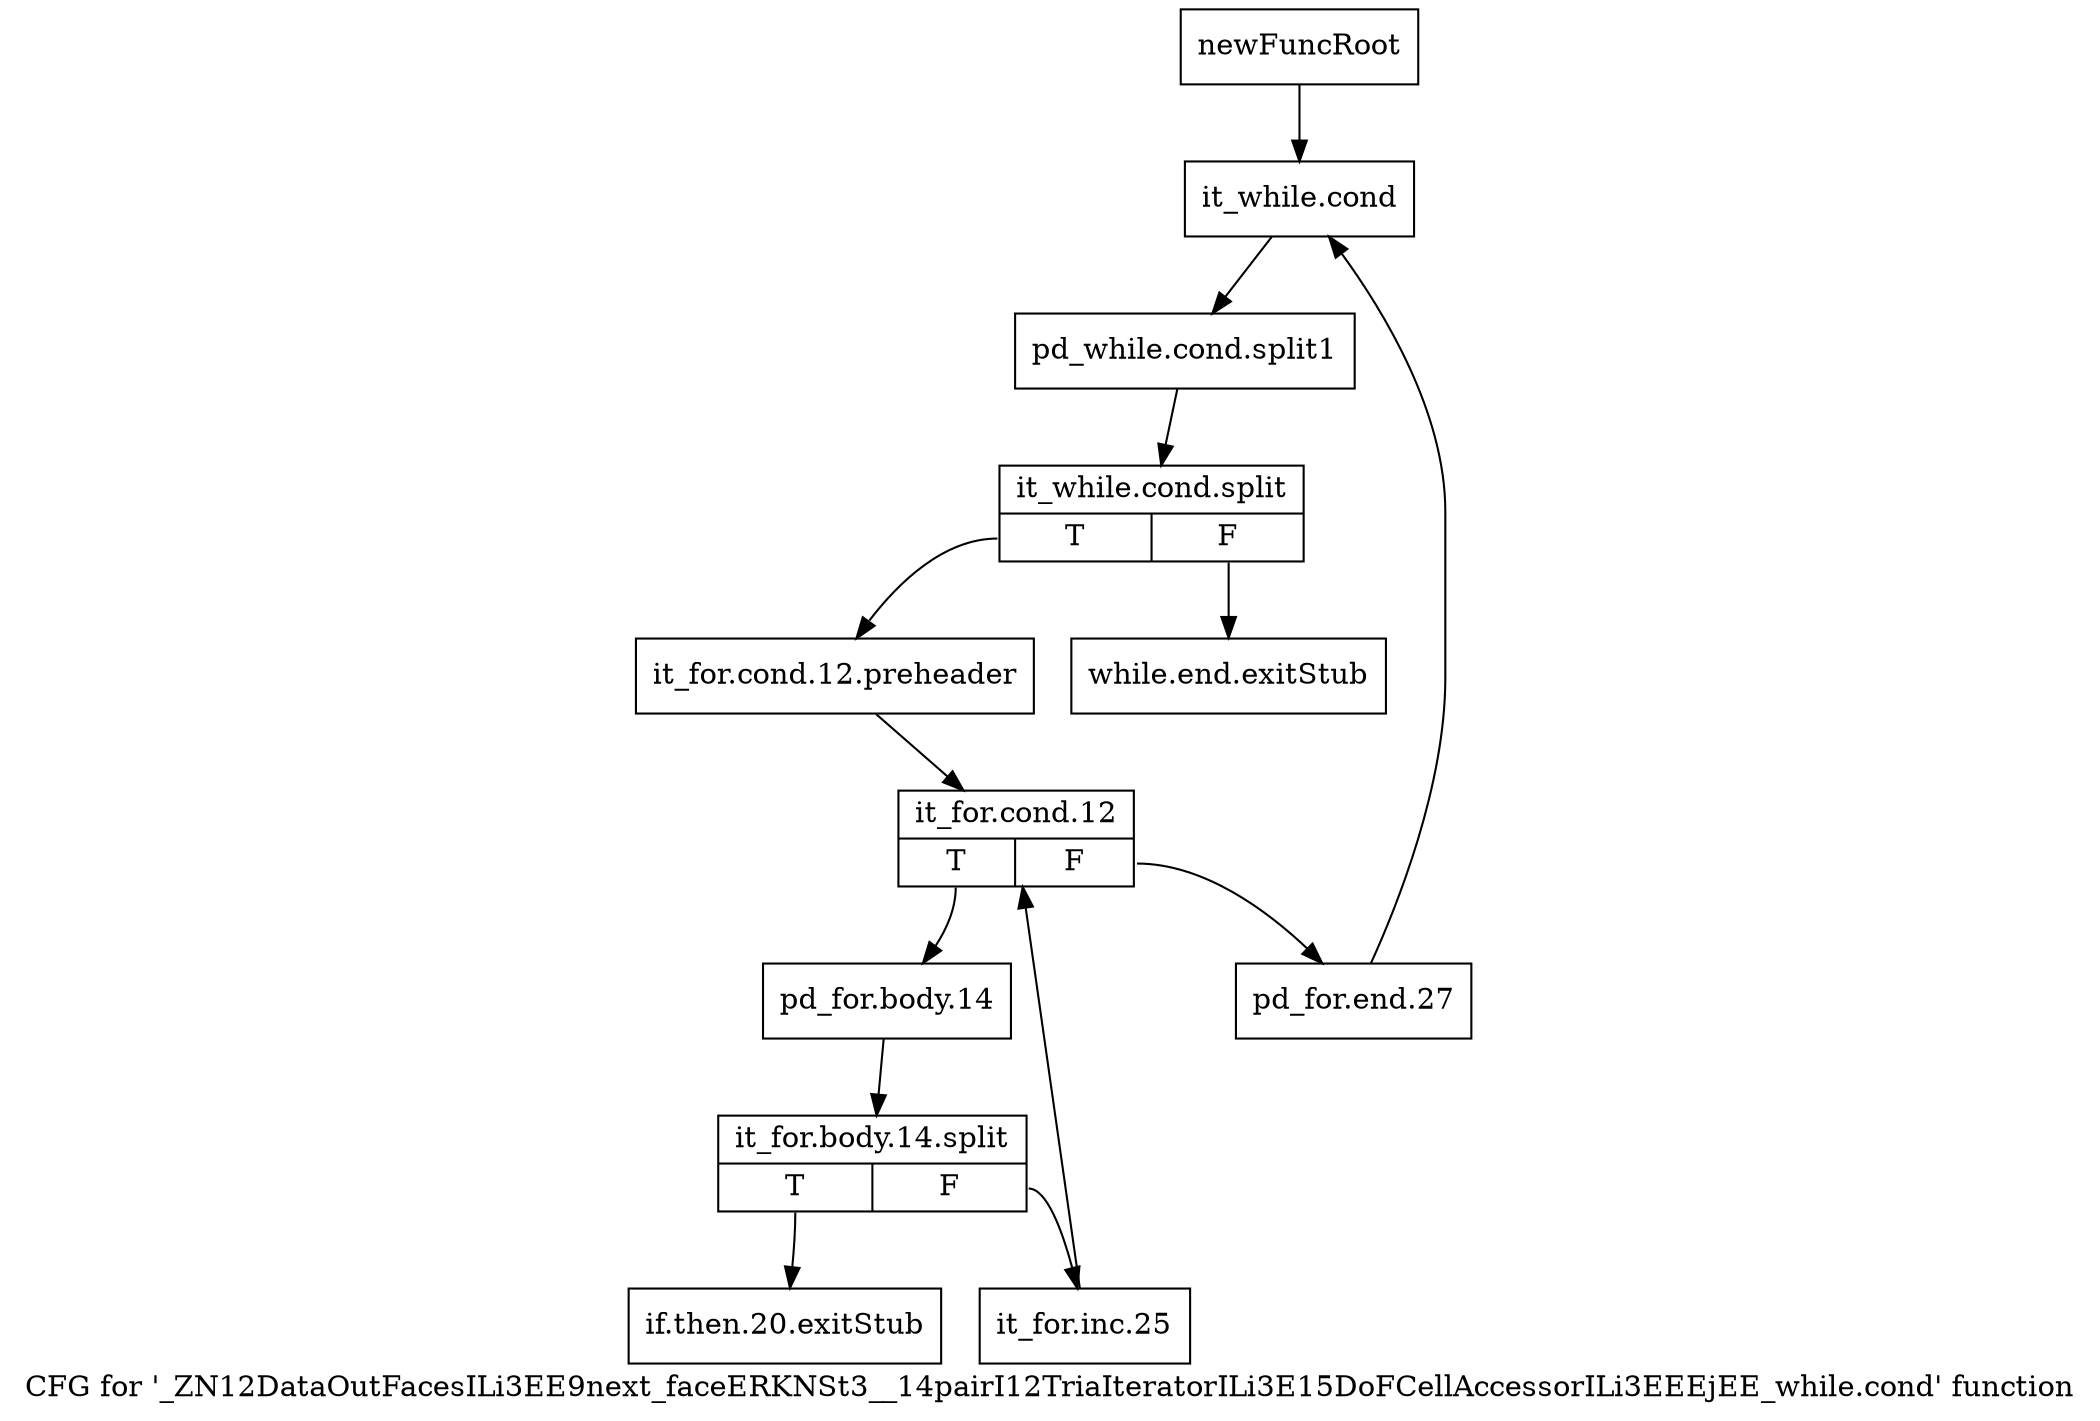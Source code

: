 digraph "CFG for '_ZN12DataOutFacesILi3EE9next_faceERKNSt3__14pairI12TriaIteratorILi3E15DoFCellAccessorILi3EEEjEE_while.cond' function" {
	label="CFG for '_ZN12DataOutFacesILi3EE9next_faceERKNSt3__14pairI12TriaIteratorILi3E15DoFCellAccessorILi3EEEjEE_while.cond' function";

	Node0x8d89950 [shape=record,label="{newFuncRoot}"];
	Node0x8d89950 -> Node0x8d89e70;
	Node0x8d899a0 [shape=record,label="{while.end.exitStub}"];
	Node0x8d89e20 [shape=record,label="{if.then.20.exitStub}"];
	Node0x8d89e70 [shape=record,label="{it_while.cond}"];
	Node0x8d89e70 -> Node0xc310560;
	Node0xc310560 [shape=record,label="{pd_while.cond.split1}"];
	Node0xc310560 -> Node0xb72c830;
	Node0xb72c830 [shape=record,label="{it_while.cond.split|{<s0>T|<s1>F}}"];
	Node0xb72c830:s0 -> Node0x8d89ec0;
	Node0xb72c830:s1 -> Node0x8d899a0;
	Node0x8d89ec0 [shape=record,label="{it_for.cond.12.preheader}"];
	Node0x8d89ec0 -> Node0x8d89f10;
	Node0x8d89f10 [shape=record,label="{it_for.cond.12|{<s0>T|<s1>F}}"];
	Node0x8d89f10:s0 -> Node0x8d89fb0;
	Node0x8d89f10:s1 -> Node0x8d89f60;
	Node0x8d89f60 [shape=record,label="{pd_for.end.27}"];
	Node0x8d89f60 -> Node0x8d89e70;
	Node0x8d89fb0 [shape=record,label="{pd_for.body.14}"];
	Node0x8d89fb0 -> Node0xb72c7e0;
	Node0xb72c7e0 [shape=record,label="{it_for.body.14.split|{<s0>T|<s1>F}}"];
	Node0xb72c7e0:s0 -> Node0x8d89e20;
	Node0xb72c7e0:s1 -> Node0x8d8a000;
	Node0x8d8a000 [shape=record,label="{it_for.inc.25}"];
	Node0x8d8a000 -> Node0x8d89f10;
}
